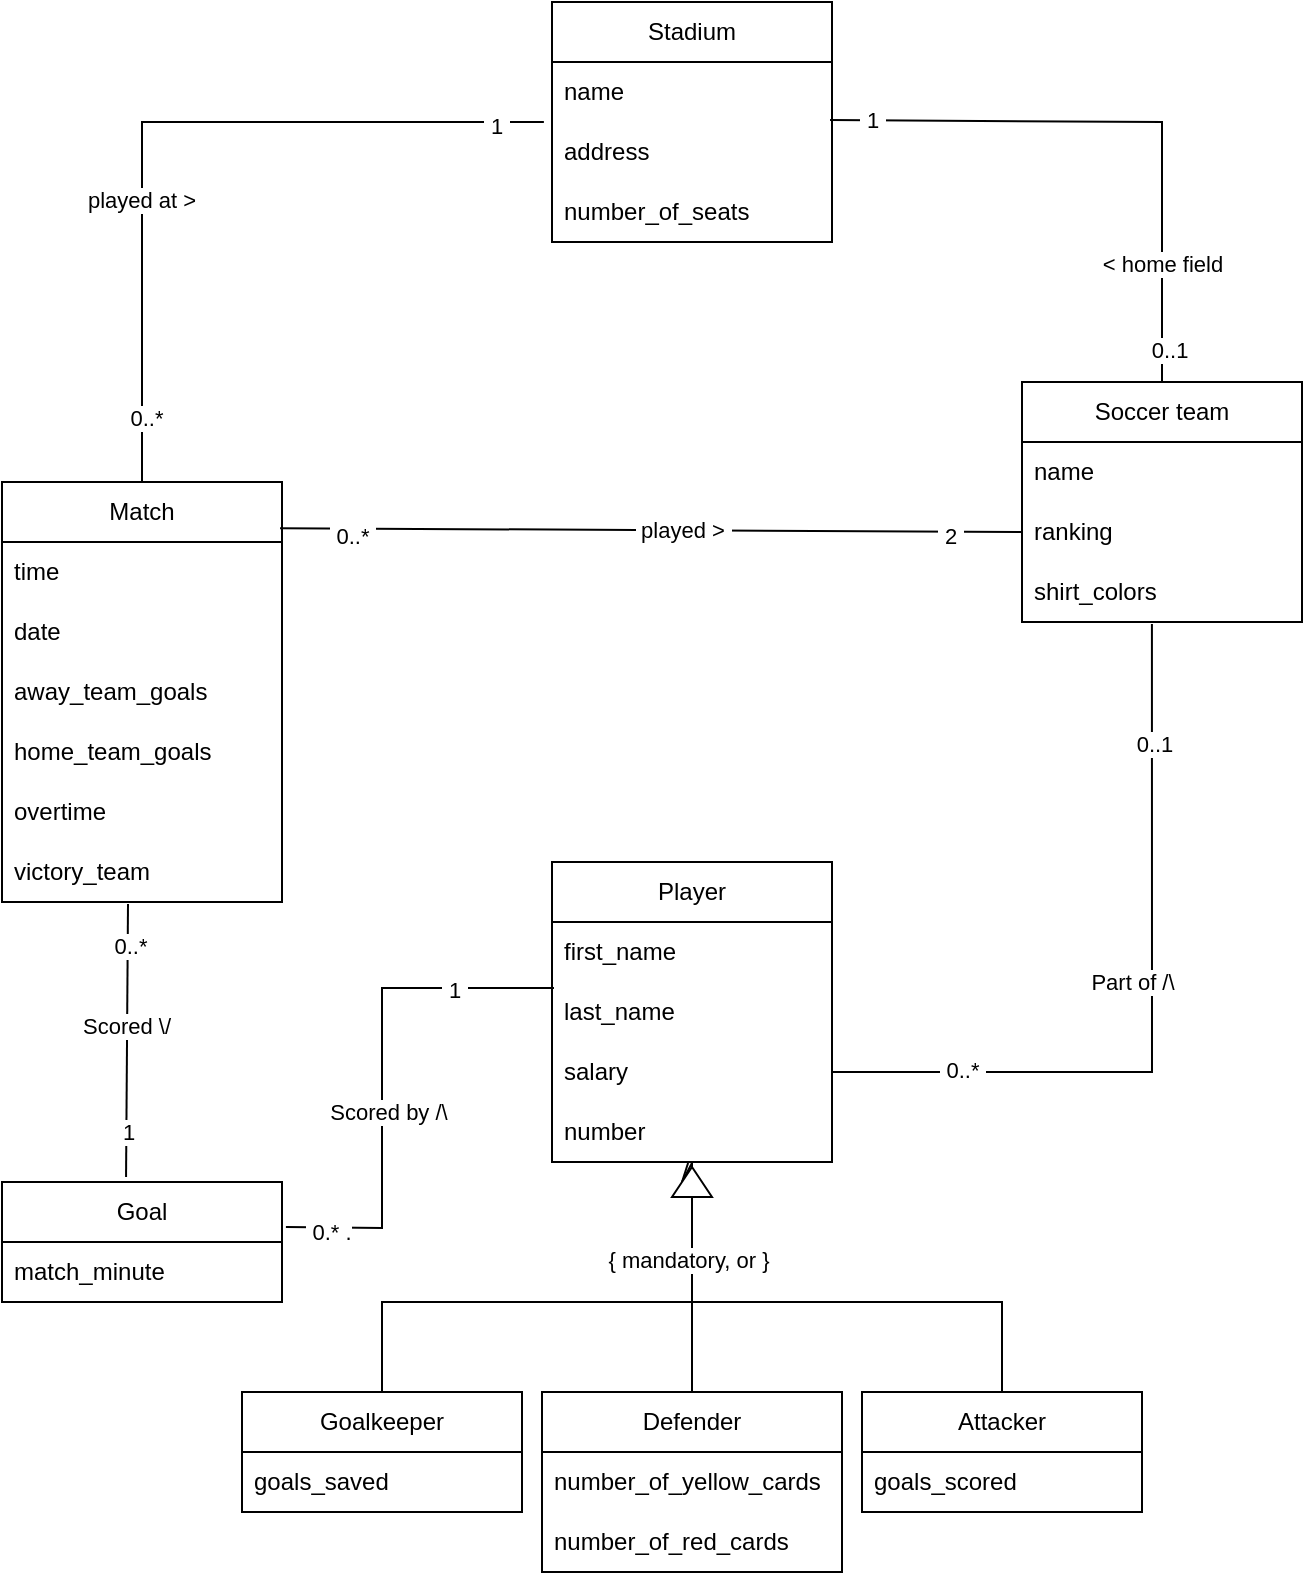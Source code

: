 <mxfile version="21.1.1" type="device" pages="3">
  <diagram name="1 A" id="iebfLvTmzJ_eMgwucyxp">
    <mxGraphModel dx="1194" dy="765" grid="1" gridSize="10" guides="1" tooltips="1" connect="1" arrows="1" fold="1" page="1" pageScale="1" pageWidth="850" pageHeight="1100" math="0" shadow="0">
      <root>
        <mxCell id="0" />
        <mxCell id="1" parent="0" />
        <mxCell id="Vz33Tw_KvNP6a9iM1Kcq-1" value="Soccer team" style="swimlane;fontStyle=0;childLayout=stackLayout;horizontal=1;startSize=30;horizontalStack=0;resizeParent=1;resizeParentMax=0;resizeLast=0;collapsible=1;marginBottom=0;whiteSpace=wrap;html=1;" parent="1" vertex="1">
          <mxGeometry x="550" y="260" width="140" height="120" as="geometry" />
        </mxCell>
        <mxCell id="Vz33Tw_KvNP6a9iM1Kcq-2" value="name" style="text;strokeColor=none;fillColor=none;align=left;verticalAlign=middle;spacingLeft=4;spacingRight=4;overflow=hidden;points=[[0,0.5],[1,0.5]];portConstraint=eastwest;rotatable=0;whiteSpace=wrap;html=1;" parent="Vz33Tw_KvNP6a9iM1Kcq-1" vertex="1">
          <mxGeometry y="30" width="140" height="30" as="geometry" />
        </mxCell>
        <mxCell id="Vz33Tw_KvNP6a9iM1Kcq-3" value="ranking" style="text;strokeColor=none;fillColor=none;align=left;verticalAlign=middle;spacingLeft=4;spacingRight=4;overflow=hidden;points=[[0,0.5],[1,0.5]];portConstraint=eastwest;rotatable=0;whiteSpace=wrap;html=1;" parent="Vz33Tw_KvNP6a9iM1Kcq-1" vertex="1">
          <mxGeometry y="60" width="140" height="30" as="geometry" />
        </mxCell>
        <mxCell id="Vz33Tw_KvNP6a9iM1Kcq-4" value="shirt_colors" style="text;strokeColor=none;fillColor=none;align=left;verticalAlign=middle;spacingLeft=4;spacingRight=4;overflow=hidden;points=[[0,0.5],[1,0.5]];portConstraint=eastwest;rotatable=0;whiteSpace=wrap;html=1;" parent="Vz33Tw_KvNP6a9iM1Kcq-1" vertex="1">
          <mxGeometry y="90" width="140" height="30" as="geometry" />
        </mxCell>
        <mxCell id="Vz33Tw_KvNP6a9iM1Kcq-5" value="Player" style="swimlane;fontStyle=0;childLayout=stackLayout;horizontal=1;startSize=30;horizontalStack=0;resizeParent=1;resizeParentMax=0;resizeLast=0;collapsible=1;marginBottom=0;whiteSpace=wrap;html=1;" parent="1" vertex="1">
          <mxGeometry x="315" y="500" width="140" height="150" as="geometry" />
        </mxCell>
        <mxCell id="Vz33Tw_KvNP6a9iM1Kcq-6" value="first_name" style="text;strokeColor=none;fillColor=none;align=left;verticalAlign=middle;spacingLeft=4;spacingRight=4;overflow=hidden;points=[[0,0.5],[1,0.5]];portConstraint=eastwest;rotatable=0;whiteSpace=wrap;html=1;" parent="Vz33Tw_KvNP6a9iM1Kcq-5" vertex="1">
          <mxGeometry y="30" width="140" height="30" as="geometry" />
        </mxCell>
        <mxCell id="Vz33Tw_KvNP6a9iM1Kcq-7" value="last_name" style="text;strokeColor=none;fillColor=none;align=left;verticalAlign=middle;spacingLeft=4;spacingRight=4;overflow=hidden;points=[[0,0.5],[1,0.5]];portConstraint=eastwest;rotatable=0;whiteSpace=wrap;html=1;" parent="Vz33Tw_KvNP6a9iM1Kcq-5" vertex="1">
          <mxGeometry y="60" width="140" height="30" as="geometry" />
        </mxCell>
        <mxCell id="Vz33Tw_KvNP6a9iM1Kcq-8" value="salary" style="text;strokeColor=none;fillColor=none;align=left;verticalAlign=middle;spacingLeft=4;spacingRight=4;overflow=hidden;points=[[0,0.5],[1,0.5]];portConstraint=eastwest;rotatable=0;whiteSpace=wrap;html=1;" parent="Vz33Tw_KvNP6a9iM1Kcq-5" vertex="1">
          <mxGeometry y="90" width="140" height="30" as="geometry" />
        </mxCell>
        <mxCell id="Vz33Tw_KvNP6a9iM1Kcq-20" value="number&amp;nbsp;" style="text;strokeColor=none;fillColor=none;align=left;verticalAlign=middle;spacingLeft=4;spacingRight=4;overflow=hidden;points=[[0,0.5],[1,0.5]];portConstraint=eastwest;rotatable=0;whiteSpace=wrap;html=1;" parent="Vz33Tw_KvNP6a9iM1Kcq-5" vertex="1">
          <mxGeometry y="120" width="140" height="30" as="geometry" />
        </mxCell>
        <mxCell id="Vz33Tw_KvNP6a9iM1Kcq-9" value="Stadium" style="swimlane;fontStyle=0;childLayout=stackLayout;horizontal=1;startSize=30;horizontalStack=0;resizeParent=1;resizeParentMax=0;resizeLast=0;collapsible=1;marginBottom=0;whiteSpace=wrap;html=1;" parent="1" vertex="1">
          <mxGeometry x="315" y="70" width="140" height="120" as="geometry" />
        </mxCell>
        <mxCell id="Vz33Tw_KvNP6a9iM1Kcq-10" value="name&amp;nbsp;" style="text;strokeColor=none;fillColor=none;align=left;verticalAlign=middle;spacingLeft=4;spacingRight=4;overflow=hidden;points=[[0,0.5],[1,0.5]];portConstraint=eastwest;rotatable=0;whiteSpace=wrap;html=1;" parent="Vz33Tw_KvNP6a9iM1Kcq-9" vertex="1">
          <mxGeometry y="30" width="140" height="30" as="geometry" />
        </mxCell>
        <mxCell id="Vz33Tw_KvNP6a9iM1Kcq-11" value="address" style="text;strokeColor=none;fillColor=none;align=left;verticalAlign=middle;spacingLeft=4;spacingRight=4;overflow=hidden;points=[[0,0.5],[1,0.5]];portConstraint=eastwest;rotatable=0;whiteSpace=wrap;html=1;" parent="Vz33Tw_KvNP6a9iM1Kcq-9" vertex="1">
          <mxGeometry y="60" width="140" height="30" as="geometry" />
        </mxCell>
        <mxCell id="Vz33Tw_KvNP6a9iM1Kcq-12" value="number_of_seats&lt;br&gt;" style="text;strokeColor=none;fillColor=none;align=left;verticalAlign=middle;spacingLeft=4;spacingRight=4;overflow=hidden;points=[[0,0.5],[1,0.5]];portConstraint=eastwest;rotatable=0;whiteSpace=wrap;html=1;" parent="Vz33Tw_KvNP6a9iM1Kcq-9" vertex="1">
          <mxGeometry y="90" width="140" height="30" as="geometry" />
        </mxCell>
        <mxCell id="Vz33Tw_KvNP6a9iM1Kcq-13" value="Match" style="swimlane;fontStyle=0;childLayout=stackLayout;horizontal=1;startSize=30;horizontalStack=0;resizeParent=1;resizeParentMax=0;resizeLast=0;collapsible=1;marginBottom=0;whiteSpace=wrap;html=1;" parent="1" vertex="1">
          <mxGeometry x="40" y="310" width="140" height="210" as="geometry" />
        </mxCell>
        <mxCell id="Vz33Tw_KvNP6a9iM1Kcq-14" value="time" style="text;strokeColor=none;fillColor=none;align=left;verticalAlign=middle;spacingLeft=4;spacingRight=4;overflow=hidden;points=[[0,0.5],[1,0.5]];portConstraint=eastwest;rotatable=0;whiteSpace=wrap;html=1;" parent="Vz33Tw_KvNP6a9iM1Kcq-13" vertex="1">
          <mxGeometry y="30" width="140" height="30" as="geometry" />
        </mxCell>
        <mxCell id="Vz33Tw_KvNP6a9iM1Kcq-15" value="date" style="text;strokeColor=none;fillColor=none;align=left;verticalAlign=middle;spacingLeft=4;spacingRight=4;overflow=hidden;points=[[0,0.5],[1,0.5]];portConstraint=eastwest;rotatable=0;whiteSpace=wrap;html=1;" parent="Vz33Tw_KvNP6a9iM1Kcq-13" vertex="1">
          <mxGeometry y="60" width="140" height="30" as="geometry" />
        </mxCell>
        <mxCell id="Vz33Tw_KvNP6a9iM1Kcq-17" value="away_team_goals" style="text;strokeColor=none;fillColor=none;align=left;verticalAlign=middle;spacingLeft=4;spacingRight=4;overflow=hidden;points=[[0,0.5],[1,0.5]];portConstraint=eastwest;rotatable=0;whiteSpace=wrap;html=1;" parent="Vz33Tw_KvNP6a9iM1Kcq-13" vertex="1">
          <mxGeometry y="90" width="140" height="30" as="geometry" />
        </mxCell>
        <mxCell id="Vz33Tw_KvNP6a9iM1Kcq-16" value="home_team_goals" style="text;strokeColor=none;fillColor=none;align=left;verticalAlign=middle;spacingLeft=4;spacingRight=4;overflow=hidden;points=[[0,0.5],[1,0.5]];portConstraint=eastwest;rotatable=0;whiteSpace=wrap;html=1;" parent="Vz33Tw_KvNP6a9iM1Kcq-13" vertex="1">
          <mxGeometry y="120" width="140" height="30" as="geometry" />
        </mxCell>
        <mxCell id="Vz33Tw_KvNP6a9iM1Kcq-18" value="overtime" style="text;strokeColor=none;fillColor=none;align=left;verticalAlign=middle;spacingLeft=4;spacingRight=4;overflow=hidden;points=[[0,0.5],[1,0.5]];portConstraint=eastwest;rotatable=0;whiteSpace=wrap;html=1;" parent="Vz33Tw_KvNP6a9iM1Kcq-13" vertex="1">
          <mxGeometry y="150" width="140" height="30" as="geometry" />
        </mxCell>
        <mxCell id="Vz33Tw_KvNP6a9iM1Kcq-19" value="victory_team" style="text;strokeColor=none;fillColor=none;align=left;verticalAlign=middle;spacingLeft=4;spacingRight=4;overflow=hidden;points=[[0,0.5],[1,0.5]];portConstraint=eastwest;rotatable=0;whiteSpace=wrap;html=1;" parent="Vz33Tw_KvNP6a9iM1Kcq-13" vertex="1">
          <mxGeometry y="180" width="140" height="30" as="geometry" />
        </mxCell>
        <mxCell id="Vz33Tw_KvNP6a9iM1Kcq-21" value="Attacker" style="swimlane;fontStyle=0;childLayout=stackLayout;horizontal=1;startSize=30;horizontalStack=0;resizeParent=1;resizeParentMax=0;resizeLast=0;collapsible=1;marginBottom=0;whiteSpace=wrap;html=1;" parent="1" vertex="1">
          <mxGeometry x="470" y="765" width="140" height="60" as="geometry" />
        </mxCell>
        <mxCell id="Vz33Tw_KvNP6a9iM1Kcq-22" value="goals_scored" style="text;strokeColor=none;fillColor=none;align=left;verticalAlign=middle;spacingLeft=4;spacingRight=4;overflow=hidden;points=[[0,0.5],[1,0.5]];portConstraint=eastwest;rotatable=0;whiteSpace=wrap;html=1;" parent="Vz33Tw_KvNP6a9iM1Kcq-21" vertex="1">
          <mxGeometry y="30" width="140" height="30" as="geometry" />
        </mxCell>
        <mxCell id="Vz33Tw_KvNP6a9iM1Kcq-25" value="Defender" style="swimlane;fontStyle=0;childLayout=stackLayout;horizontal=1;startSize=30;horizontalStack=0;resizeParent=1;resizeParentMax=0;resizeLast=0;collapsible=1;marginBottom=0;whiteSpace=wrap;html=1;" parent="1" vertex="1">
          <mxGeometry x="310" y="765" width="150" height="90" as="geometry" />
        </mxCell>
        <mxCell id="Vz33Tw_KvNP6a9iM1Kcq-26" value="number_of_yellow_cards" style="text;strokeColor=none;fillColor=none;align=left;verticalAlign=middle;spacingLeft=4;spacingRight=4;overflow=hidden;points=[[0,0.5],[1,0.5]];portConstraint=eastwest;rotatable=0;whiteSpace=wrap;html=1;" parent="Vz33Tw_KvNP6a9iM1Kcq-25" vertex="1">
          <mxGeometry y="30" width="150" height="30" as="geometry" />
        </mxCell>
        <mxCell id="Vz33Tw_KvNP6a9iM1Kcq-29" value="number_of_red_cards" style="text;strokeColor=none;fillColor=none;align=left;verticalAlign=middle;spacingLeft=4;spacingRight=4;overflow=hidden;points=[[0,0.5],[1,0.5]];portConstraint=eastwest;rotatable=0;whiteSpace=wrap;html=1;" parent="Vz33Tw_KvNP6a9iM1Kcq-25" vertex="1">
          <mxGeometry y="60" width="150" height="30" as="geometry" />
        </mxCell>
        <mxCell id="Vz33Tw_KvNP6a9iM1Kcq-27" value="Goalkeeper" style="swimlane;fontStyle=0;childLayout=stackLayout;horizontal=1;startSize=30;horizontalStack=0;resizeParent=1;resizeParentMax=0;resizeLast=0;collapsible=1;marginBottom=0;whiteSpace=wrap;html=1;" parent="1" vertex="1">
          <mxGeometry x="160" y="765" width="140" height="60" as="geometry" />
        </mxCell>
        <mxCell id="Vz33Tw_KvNP6a9iM1Kcq-28" value="goals_saved" style="text;strokeColor=none;fillColor=none;align=left;verticalAlign=middle;spacingLeft=4;spacingRight=4;overflow=hidden;points=[[0,0.5],[1,0.5]];portConstraint=eastwest;rotatable=0;whiteSpace=wrap;html=1;" parent="Vz33Tw_KvNP6a9iM1Kcq-27" vertex="1">
          <mxGeometry y="30" width="140" height="30" as="geometry" />
        </mxCell>
        <mxCell id="Vz33Tw_KvNP6a9iM1Kcq-30" value="Goal" style="swimlane;fontStyle=0;childLayout=stackLayout;horizontal=1;startSize=30;horizontalStack=0;resizeParent=1;resizeParentMax=0;resizeLast=0;collapsible=1;marginBottom=0;whiteSpace=wrap;html=1;" parent="1" vertex="1">
          <mxGeometry x="40" y="660" width="140" height="60" as="geometry" />
        </mxCell>
        <mxCell id="Vz33Tw_KvNP6a9iM1Kcq-31" value="match_minute" style="text;strokeColor=none;fillColor=none;align=left;verticalAlign=middle;spacingLeft=4;spacingRight=4;overflow=hidden;points=[[0,0.5],[1,0.5]];portConstraint=eastwest;rotatable=0;whiteSpace=wrap;html=1;" parent="Vz33Tw_KvNP6a9iM1Kcq-30" vertex="1">
          <mxGeometry y="30" width="140" height="30" as="geometry" />
        </mxCell>
        <mxCell id="Vz33Tw_KvNP6a9iM1Kcq-45" value="" style="endArrow=none;html=1;rounded=0;entryX=0.5;entryY=0;entryDx=0;entryDy=0;exitX=0.993;exitY=-0.033;exitDx=0;exitDy=0;exitPerimeter=0;" parent="1" source="Vz33Tw_KvNP6a9iM1Kcq-11" target="Vz33Tw_KvNP6a9iM1Kcq-1" edge="1">
          <mxGeometry width="50" height="50" relative="1" as="geometry">
            <mxPoint x="370" y="450" as="sourcePoint" />
            <mxPoint x="420" y="400" as="targetPoint" />
            <Array as="points">
              <mxPoint x="620" y="130" />
            </Array>
          </mxGeometry>
        </mxCell>
        <mxCell id="Vz33Tw_KvNP6a9iM1Kcq-46" value="&amp;nbsp;0..1" style="edgeLabel;html=1;align=center;verticalAlign=middle;resizable=0;points=[];" parent="Vz33Tw_KvNP6a9iM1Kcq-45" vertex="1" connectable="0">
          <mxGeometry x="0.891" y="2" relative="1" as="geometry">
            <mxPoint as="offset" />
          </mxGeometry>
        </mxCell>
        <mxCell id="Vz33Tw_KvNP6a9iM1Kcq-47" value="&amp;nbsp;1&amp;nbsp;" style="edgeLabel;html=1;align=center;verticalAlign=middle;resizable=0;points=[];" parent="Vz33Tw_KvNP6a9iM1Kcq-45" vertex="1" connectable="0">
          <mxGeometry x="-0.86" relative="1" as="geometry">
            <mxPoint as="offset" />
          </mxGeometry>
        </mxCell>
        <mxCell id="Vz33Tw_KvNP6a9iM1Kcq-52" value="&amp;nbsp;&amp;lt; home field&amp;nbsp;" style="edgeLabel;html=1;align=center;verticalAlign=middle;resizable=0;points=[];" parent="Vz33Tw_KvNP6a9iM1Kcq-45" vertex="1" connectable="0">
          <mxGeometry x="-0.451" y="1" relative="1" as="geometry">
            <mxPoint x="85" y="72" as="offset" />
          </mxGeometry>
        </mxCell>
        <mxCell id="Vz33Tw_KvNP6a9iM1Kcq-48" value="" style="endArrow=none;html=1;rounded=0;exitX=0.993;exitY=0.11;exitDx=0;exitDy=0;exitPerimeter=0;entryX=0;entryY=0.5;entryDx=0;entryDy=0;" parent="1" source="Vz33Tw_KvNP6a9iM1Kcq-13" target="Vz33Tw_KvNP6a9iM1Kcq-3" edge="1">
          <mxGeometry width="50" height="50" relative="1" as="geometry">
            <mxPoint x="370" y="380" as="sourcePoint" />
            <mxPoint x="420" y="330" as="targetPoint" />
          </mxGeometry>
        </mxCell>
        <mxCell id="Vz33Tw_KvNP6a9iM1Kcq-49" value="&amp;nbsp;0..*&amp;nbsp;" style="edgeLabel;html=1;align=center;verticalAlign=middle;resizable=0;points=[];" parent="Vz33Tw_KvNP6a9iM1Kcq-48" vertex="1" connectable="0">
          <mxGeometry x="-0.806" y="-3" relative="1" as="geometry">
            <mxPoint as="offset" />
          </mxGeometry>
        </mxCell>
        <mxCell id="Vz33Tw_KvNP6a9iM1Kcq-50" value="&amp;nbsp;2&amp;nbsp;" style="edgeLabel;html=1;align=center;verticalAlign=middle;resizable=0;points=[];" parent="Vz33Tw_KvNP6a9iM1Kcq-48" vertex="1" connectable="0">
          <mxGeometry x="0.806" y="-2" relative="1" as="geometry">
            <mxPoint as="offset" />
          </mxGeometry>
        </mxCell>
        <mxCell id="Vz33Tw_KvNP6a9iM1Kcq-51" value="&amp;nbsp;played &amp;gt;&amp;nbsp;" style="edgeLabel;html=1;align=center;verticalAlign=middle;resizable=0;points=[];" parent="Vz33Tw_KvNP6a9iM1Kcq-48" vertex="1" connectable="0">
          <mxGeometry x="0.084" relative="1" as="geometry">
            <mxPoint as="offset" />
          </mxGeometry>
        </mxCell>
        <mxCell id="Vz33Tw_KvNP6a9iM1Kcq-53" value="" style="endArrow=none;html=1;rounded=0;entryX=0.464;entryY=1.033;entryDx=0;entryDy=0;entryPerimeter=0;exitX=1;exitY=0.5;exitDx=0;exitDy=0;movable=1;resizable=1;rotatable=1;deletable=1;editable=1;locked=0;connectable=1;edgeStyle=orthogonalEdgeStyle;" parent="1" source="Vz33Tw_KvNP6a9iM1Kcq-8" target="Vz33Tw_KvNP6a9iM1Kcq-4" edge="1">
          <mxGeometry width="50" height="50" relative="1" as="geometry">
            <mxPoint x="370" y="430" as="sourcePoint" />
            <mxPoint x="420" y="380" as="targetPoint" />
          </mxGeometry>
        </mxCell>
        <mxCell id="Vz33Tw_KvNP6a9iM1Kcq-54" value="&amp;nbsp;0..*&amp;nbsp;" style="edgeLabel;html=1;align=center;verticalAlign=middle;resizable=0;points=[];" parent="Vz33Tw_KvNP6a9iM1Kcq-53" vertex="1" connectable="0">
          <mxGeometry x="-0.794" y="1" relative="1" as="geometry">
            <mxPoint x="25" as="offset" />
          </mxGeometry>
        </mxCell>
        <mxCell id="Vz33Tw_KvNP6a9iM1Kcq-67" value="Part of /\" style="edgeLabel;html=1;align=center;verticalAlign=middle;resizable=0;points=[];" parent="Vz33Tw_KvNP6a9iM1Kcq-53" vertex="1" connectable="0">
          <mxGeometry x="-0.087" y="-2" relative="1" as="geometry">
            <mxPoint x="-12" y="-30" as="offset" />
          </mxGeometry>
        </mxCell>
        <mxCell id="Vz33Tw_KvNP6a9iM1Kcq-68" value="0..1" style="edgeLabel;html=1;align=center;verticalAlign=middle;resizable=0;points=[];" parent="Vz33Tw_KvNP6a9iM1Kcq-53" vertex="1" connectable="0">
          <mxGeometry x="0.868" y="-1" relative="1" as="geometry">
            <mxPoint y="34" as="offset" />
          </mxGeometry>
        </mxCell>
        <mxCell id="Vz33Tw_KvNP6a9iM1Kcq-55" value="" style="endArrow=none;html=1;rounded=0;exitX=0.5;exitY=0;exitDx=0;exitDy=0;entryX=-0.029;entryY=0;entryDx=0;entryDy=0;entryPerimeter=0;" parent="1" source="Vz33Tw_KvNP6a9iM1Kcq-13" target="Vz33Tw_KvNP6a9iM1Kcq-11" edge="1">
          <mxGeometry width="50" height="50" relative="1" as="geometry">
            <mxPoint x="370" y="340" as="sourcePoint" />
            <mxPoint x="420" y="290" as="targetPoint" />
            <Array as="points">
              <mxPoint x="110" y="240" />
              <mxPoint x="110" y="130" />
            </Array>
          </mxGeometry>
        </mxCell>
        <mxCell id="Vz33Tw_KvNP6a9iM1Kcq-56" value="&amp;nbsp;1&amp;nbsp;" style="edgeLabel;html=1;align=center;verticalAlign=middle;resizable=0;points=[];" parent="Vz33Tw_KvNP6a9iM1Kcq-55" vertex="1" connectable="0">
          <mxGeometry x="0.872" y="-2" relative="1" as="geometry">
            <mxPoint as="offset" />
          </mxGeometry>
        </mxCell>
        <mxCell id="Vz33Tw_KvNP6a9iM1Kcq-57" value="&amp;nbsp;played at &amp;gt;" style="edgeLabel;html=1;align=center;verticalAlign=middle;resizable=0;points=[];" parent="Vz33Tw_KvNP6a9iM1Kcq-55" vertex="1" connectable="0">
          <mxGeometry x="-0.091" y="2" relative="1" as="geometry">
            <mxPoint y="32" as="offset" />
          </mxGeometry>
        </mxCell>
        <mxCell id="Vz33Tw_KvNP6a9iM1Kcq-58" value="&amp;nbsp;0..*&amp;nbsp;" style="edgeLabel;html=1;align=center;verticalAlign=middle;resizable=0;points=[];" parent="Vz33Tw_KvNP6a9iM1Kcq-55" vertex="1" connectable="0">
          <mxGeometry x="-0.832" y="-2" relative="1" as="geometry">
            <mxPoint as="offset" />
          </mxGeometry>
        </mxCell>
        <mxCell id="Vz33Tw_KvNP6a9iM1Kcq-60" value="" style="endArrow=none;html=1;rounded=0;exitX=0.45;exitY=1.033;exitDx=0;exitDy=0;exitPerimeter=0;entryX=0.443;entryY=-0.042;entryDx=0;entryDy=0;entryPerimeter=0;" parent="1" source="Vz33Tw_KvNP6a9iM1Kcq-19" target="Vz33Tw_KvNP6a9iM1Kcq-30" edge="1">
          <mxGeometry width="50" height="50" relative="1" as="geometry">
            <mxPoint x="500" y="630" as="sourcePoint" />
            <mxPoint x="110" y="650" as="targetPoint" />
          </mxGeometry>
        </mxCell>
        <mxCell id="Vz33Tw_KvNP6a9iM1Kcq-61" value="1" style="edgeLabel;html=1;align=center;verticalAlign=middle;resizable=0;points=[];" parent="Vz33Tw_KvNP6a9iM1Kcq-60" vertex="1" connectable="0">
          <mxGeometry x="0.67" y="1" relative="1" as="geometry">
            <mxPoint as="offset" />
          </mxGeometry>
        </mxCell>
        <mxCell id="Vz33Tw_KvNP6a9iM1Kcq-62" value="&amp;nbsp;0..*&amp;nbsp;" style="edgeLabel;html=1;align=center;verticalAlign=middle;resizable=0;points=[];" parent="Vz33Tw_KvNP6a9iM1Kcq-60" vertex="1" connectable="0">
          <mxGeometry x="-0.697" y="1" relative="1" as="geometry">
            <mxPoint as="offset" />
          </mxGeometry>
        </mxCell>
        <mxCell id="Vz33Tw_KvNP6a9iM1Kcq-63" value="Scored \/" style="edgeLabel;html=1;align=center;verticalAlign=middle;resizable=0;points=[];" parent="Vz33Tw_KvNP6a9iM1Kcq-60" vertex="1" connectable="0">
          <mxGeometry x="-0.113" y="-1" relative="1" as="geometry">
            <mxPoint as="offset" />
          </mxGeometry>
        </mxCell>
        <mxCell id="Vz33Tw_KvNP6a9iM1Kcq-64" value="" style="endArrow=none;html=1;rounded=0;entryX=0.007;entryY=0.1;entryDx=0;entryDy=0;entryPerimeter=0;exitX=1.014;exitY=0.375;exitDx=0;exitDy=0;exitPerimeter=0;" parent="1" source="Vz33Tw_KvNP6a9iM1Kcq-30" target="Vz33Tw_KvNP6a9iM1Kcq-7" edge="1">
          <mxGeometry width="50" height="50" relative="1" as="geometry">
            <mxPoint x="500" y="630" as="sourcePoint" />
            <mxPoint x="550" y="580" as="targetPoint" />
            <Array as="points">
              <mxPoint x="230" y="683" />
              <mxPoint x="230" y="563" />
            </Array>
          </mxGeometry>
        </mxCell>
        <mxCell id="Vz33Tw_KvNP6a9iM1Kcq-65" value="&amp;nbsp;1&amp;nbsp;" style="edgeLabel;html=1;align=center;verticalAlign=middle;resizable=0;points=[];" parent="Vz33Tw_KvNP6a9iM1Kcq-64" vertex="1" connectable="0">
          <mxGeometry x="0.605" y="-1" relative="1" as="geometry">
            <mxPoint as="offset" />
          </mxGeometry>
        </mxCell>
        <mxCell id="Vz33Tw_KvNP6a9iM1Kcq-66" value="&amp;nbsp;0.* ." style="edgeLabel;html=1;align=center;verticalAlign=middle;resizable=0;points=[];" parent="Vz33Tw_KvNP6a9iM1Kcq-64" vertex="1" connectable="0">
          <mxGeometry x="-0.838" y="-2" relative="1" as="geometry">
            <mxPoint as="offset" />
          </mxGeometry>
        </mxCell>
        <mxCell id="Vz33Tw_KvNP6a9iM1Kcq-69" value="Scored by /\" style="edgeLabel;html=1;align=center;verticalAlign=middle;resizable=0;points=[];" parent="Vz33Tw_KvNP6a9iM1Kcq-64" vertex="1" connectable="0">
          <mxGeometry x="-0.167" y="-3" relative="1" as="geometry">
            <mxPoint as="offset" />
          </mxGeometry>
        </mxCell>
        <mxCell id="5y0eSaPT_GlU7xY_m10E-2" value="" style="endArrow=none;html=1;rounded=0;exitX=0.5;exitY=0;exitDx=0;exitDy=0;entryX=0.5;entryY=1.033;entryDx=0;entryDy=0;entryPerimeter=0;" edge="1" parent="1" source="Vz33Tw_KvNP6a9iM1Kcq-27" target="Vz33Tw_KvNP6a9iM1Kcq-20">
          <mxGeometry width="50" height="50" relative="1" as="geometry">
            <mxPoint x="400" y="650" as="sourcePoint" />
            <mxPoint x="450" y="600" as="targetPoint" />
            <Array as="points">
              <mxPoint x="230" y="720" />
              <mxPoint x="385" y="720" />
            </Array>
          </mxGeometry>
        </mxCell>
        <mxCell id="5y0eSaPT_GlU7xY_m10E-3" value="" style="endArrow=none;html=1;rounded=0;exitX=0.5;exitY=0;exitDx=0;exitDy=0;entryX=0.5;entryY=1.017;entryDx=0;entryDy=0;entryPerimeter=0;" edge="1" parent="1" source="5y0eSaPT_GlU7xY_m10E-5" target="Vz33Tw_KvNP6a9iM1Kcq-20">
          <mxGeometry width="50" height="50" relative="1" as="geometry">
            <mxPoint x="400" y="750" as="sourcePoint" />
            <mxPoint x="450" y="700" as="targetPoint" />
          </mxGeometry>
        </mxCell>
        <mxCell id="5y0eSaPT_GlU7xY_m10E-4" value="" style="endArrow=none;html=1;rounded=0;exitX=0.5;exitY=0;exitDx=0;exitDy=0;entryX=0.5;entryY=0.983;entryDx=0;entryDy=0;entryPerimeter=0;" edge="1" parent="1" source="Vz33Tw_KvNP6a9iM1Kcq-21" target="Vz33Tw_KvNP6a9iM1Kcq-20">
          <mxGeometry width="50" height="50" relative="1" as="geometry">
            <mxPoint x="400" y="750" as="sourcePoint" />
            <mxPoint x="450" y="700" as="targetPoint" />
            <Array as="points">
              <mxPoint x="540" y="720" />
              <mxPoint x="385" y="720" />
            </Array>
          </mxGeometry>
        </mxCell>
        <mxCell id="5y0eSaPT_GlU7xY_m10E-9" value="" style="endArrow=none;html=1;rounded=0;exitX=0.5;exitY=0;exitDx=0;exitDy=0;entryX=0.486;entryY=1.017;entryDx=0;entryDy=0;entryPerimeter=0;" edge="1" parent="1" source="5y0eSaPT_GlU7xY_m10E-5" target="Vz33Tw_KvNP6a9iM1Kcq-20">
          <mxGeometry width="50" height="50" relative="1" as="geometry">
            <mxPoint x="385" y="765" as="sourcePoint" />
            <mxPoint x="385" y="651" as="targetPoint" />
            <Array as="points" />
          </mxGeometry>
        </mxCell>
        <mxCell id="5y0eSaPT_GlU7xY_m10E-10" value="" style="endArrow=none;html=1;rounded=0;exitX=0.5;exitY=0;exitDx=0;exitDy=0;entryX=1;entryY=0.5;entryDx=0;entryDy=0;" edge="1" parent="1" source="Vz33Tw_KvNP6a9iM1Kcq-25" target="5y0eSaPT_GlU7xY_m10E-5">
          <mxGeometry width="50" height="50" relative="1" as="geometry">
            <mxPoint x="385" y="765" as="sourcePoint" />
            <mxPoint x="383" y="651" as="targetPoint" />
            <Array as="points" />
          </mxGeometry>
        </mxCell>
        <mxCell id="CYkjiX-pCWfUANB6PtPS-1" value="{ mandatory, or }" style="edgeLabel;html=1;align=center;verticalAlign=middle;resizable=0;points=[];" vertex="1" connectable="0" parent="5y0eSaPT_GlU7xY_m10E-10">
          <mxGeometry x="0.173" y="2" relative="1" as="geometry">
            <mxPoint as="offset" />
          </mxGeometry>
        </mxCell>
        <mxCell id="5y0eSaPT_GlU7xY_m10E-5" value="" style="triangle;whiteSpace=wrap;html=1;rotation=-90;" vertex="1" parent="1">
          <mxGeometry x="377.5" y="650" width="15" height="20" as="geometry" />
        </mxCell>
      </root>
    </mxGraphModel>
  </diagram>
  <diagram id="dYaD_Oz5-SYbtlnG0dFd" name="1 B">
    <mxGraphModel dx="1194" dy="1865" grid="1" gridSize="10" guides="1" tooltips="1" connect="1" arrows="1" fold="1" page="1" pageScale="1" pageWidth="850" pageHeight="1100" math="0" shadow="0">
      <root>
        <mxCell id="0" />
        <mxCell id="1" parent="0" />
        <mxCell id="9nc55Y_19FKcvpq0211f-49" value="&lt;h1&gt;&lt;p style=&quot;margin: 0px; font-variant-numeric: normal; font-variant-east-asian: normal; font-variant-alternates: normal; font-kerning: auto; font-optical-sizing: auto; font-feature-settings: normal; font-variation-settings: normal; font-weight: 400; font-stretch: normal; font-size: 12px; line-height: normal;&quot; class=&quot;p1&quot;&gt;FOOTBALL&lt;/p&gt;&lt;p style=&quot;margin: 0px; font-variant-numeric: normal; font-variant-east-asian: normal; font-variant-alternates: normal; font-kerning: auto; font-optical-sizing: auto; font-feature-settings: normal; font-variation-settings: normal; font-weight: 400; font-stretch: normal; font-size: 12px; line-height: normal; min-height: 14px;&quot; class=&quot;p2&quot;&gt;&lt;br&gt;&lt;/p&gt;&lt;p style=&quot;margin: 0px; font-variant-numeric: normal; font-variant-east-asian: normal; font-variant-alternates: normal; font-kerning: auto; font-optical-sizing: auto; font-feature-settings: normal; font-variation-settings: normal; font-weight: 400; font-stretch: normal; font-size: 12px; line-height: normal;&quot; class=&quot;p1&quot;&gt;Stadium (name, address, number_of_seats)&lt;/p&gt;&lt;p style=&quot;margin: 0px; font-variant-numeric: normal; font-variant-east-asian: normal; font-variant-alternates: normal; font-kerning: auto; font-optical-sizing: auto; font-feature-settings: normal; font-variation-settings: normal; font-weight: 400; font-stretch: normal; font-size: 12px; line-height: normal;&quot; class=&quot;p1&quot;&gt;PK: name&lt;/p&gt;&lt;p style=&quot;margin: 0px; font-variant-numeric: normal; font-variant-east-asian: normal; font-variant-alternates: normal; font-kerning: auto; font-optical-sizing: auto; font-feature-settings: normal; font-variation-settings: normal; font-weight: 400; font-stretch: normal; font-size: 12px; line-height: normal;&quot; class=&quot;p1&quot;&gt;FK: address&lt;/p&gt;&lt;p style=&quot;margin: 0px; font-variant-numeric: normal; font-variant-east-asian: normal; font-variant-alternates: normal; font-kerning: auto; font-optical-sizing: auto; font-feature-settings: normal; font-variation-settings: normal; font-weight: 400; font-stretch: normal; font-size: 12px; line-height: normal; min-height: 14px;&quot; class=&quot;p2&quot;&gt;&lt;br&gt;&lt;/p&gt;&lt;p style=&quot;margin: 0px; font-variant-numeric: normal; font-variant-east-asian: normal; font-variant-alternates: normal; font-kerning: auto; font-optical-sizing: auto; font-feature-settings: normal; font-variation-settings: normal; font-weight: 400; font-stretch: normal; font-size: 12px; line-height: normal;&quot; class=&quot;p1&quot;&gt;Match (home_team, away_team, time ,date, away_goals_team, home_team_goals, overtime, victory_team, stadium_name)&lt;/p&gt;&lt;p style=&quot;margin: 0px; font-variant-numeric: normal; font-variant-east-asian: normal; font-variant-alternates: normal; font-kerning: auto; font-optical-sizing: auto; font-feature-settings: normal; font-variation-settings: normal; font-weight: 400; font-stretch: normal; font-size: 12px; line-height: normal;&quot; class=&quot;p1&quot;&gt;PK: date,&amp;nbsp;&lt;/p&gt;&lt;p style=&quot;margin: 0px; font-variant-numeric: normal; font-variant-east-asian: normal; font-variant-alternates: normal; font-kerning: auto; font-optical-sizing: auto; font-feature-settings: normal; font-variation-settings: normal; font-weight: 400; font-stretch: normal; font-size: 12px; line-height: normal;&quot; class=&quot;p1&quot;&gt;FK: stadium_name ref stadium(name)&lt;/p&gt;&lt;p style=&quot;margin: 0px; font-variant-numeric: normal; font-variant-east-asian: normal; font-variant-alternates: normal; font-kerning: auto; font-optical-sizing: auto; font-feature-settings: normal; font-variation-settings: normal; font-weight: 400; font-stretch: normal; font-size: 12px; line-height: normal;&quot; class=&quot;p1&quot;&gt;FK: home_team ref Soccer team(name)&lt;/p&gt;&lt;p style=&quot;margin: 0px; font-variant-numeric: normal; font-variant-east-asian: normal; font-variant-alternates: normal; font-kerning: auto; font-optical-sizing: auto; font-feature-settings: normal; font-variation-settings: normal; font-weight: 400; font-stretch: normal; font-size: 12px; line-height: normal;&quot; class=&quot;p1&quot;&gt;FK: away_team ref Soccer team(name)&lt;/p&gt;&lt;p style=&quot;margin: 0px; font-variant-numeric: normal; font-variant-east-asian: normal; font-variant-alternates: normal; font-kerning: auto; font-optical-sizing: auto; font-feature-settings: normal; font-variation-settings: normal; font-weight: 400; font-stretch: normal; font-size: 12px; line-height: normal;&quot; class=&quot;p1&quot;&gt;FK: victory_team ref Soccer team(name)&lt;/p&gt;&lt;p style=&quot;margin: 0px; font-variant-numeric: normal; font-variant-east-asian: normal; font-variant-alternates: normal; font-kerning: auto; font-optical-sizing: auto; font-feature-settings: normal; font-variation-settings: normal; font-weight: 400; font-stretch: normal; font-size: 12px; line-height: normal; min-height: 14px;&quot; class=&quot;p2&quot;&gt;&lt;br&gt;&lt;/p&gt;&lt;p style=&quot;margin: 0px; font-variant-numeric: normal; font-variant-east-asian: normal; font-variant-alternates: normal; font-kerning: auto; font-optical-sizing: auto; font-feature-settings: normal; font-variation-settings: normal; font-weight: 400; font-stretch: normal; font-size: 12px; line-height: normal;&quot; class=&quot;p1&quot;&gt;Goals_scored (goal_id, time, team)&lt;/p&gt;&lt;p style=&quot;margin: 0px; font-variant-numeric: normal; font-variant-east-asian: normal; font-variant-alternates: normal; font-kerning: auto; font-optical-sizing: auto; font-feature-settings: normal; font-variation-settings: normal; font-weight: 400; font-stretch: normal; font-size: 12px; line-height: normal;&quot; class=&quot;p1&quot;&gt;PK: goal_id&lt;/p&gt;&lt;p style=&quot;margin: 0px; font-variant-numeric: normal; font-variant-east-asian: normal; font-variant-alternates: normal; font-kerning: auto; font-optical-sizing: auto; font-feature-settings: normal; font-variation-settings: normal; font-weight: 400; font-stretch: normal; font-size: 12px; line-height: normal;&quot; class=&quot;p1&quot;&gt;FK: team ref Soccer team(name)&lt;/p&gt;&lt;p style=&quot;margin: 0px; font-variant-numeric: normal; font-variant-east-asian: normal; font-variant-alternates: normal; font-kerning: auto; font-optical-sizing: auto; font-feature-settings: normal; font-variation-settings: normal; font-weight: 400; font-stretch: normal; font-size: 12px; line-height: normal; min-height: 14px;&quot; class=&quot;p2&quot;&gt;&lt;br&gt;&lt;/p&gt;&lt;p style=&quot;margin: 0px; font-variant-numeric: normal; font-variant-east-asian: normal; font-variant-alternates: normal; font-kerning: auto; font-optical-sizing: auto; font-feature-settings: normal; font-variation-settings: normal; font-weight: 400; font-stretch: normal; font-size: 12px; line-height: normal;&quot; class=&quot;p1&quot;&gt;Soccer Team (name, ranking, stadium_address)&lt;/p&gt;&lt;p style=&quot;margin: 0px; font-variant-numeric: normal; font-variant-east-asian: normal; font-variant-alternates: normal; font-kerning: auto; font-optical-sizing: auto; font-feature-settings: normal; font-variation-settings: normal; font-weight: 400; font-stretch: normal; font-size: 12px; line-height: normal;&quot; class=&quot;p1&quot;&gt;PK: name&lt;/p&gt;&lt;p style=&quot;margin: 0px; font-variant-numeric: normal; font-variant-east-asian: normal; font-variant-alternates: normal; font-kerning: auto; font-optical-sizing: auto; font-feature-settings: normal; font-variation-settings: normal; font-weight: 400; font-stretch: normal; font-size: 12px; line-height: normal;&quot; class=&quot;p1&quot;&gt;FK: stadium_name ref stadium(name)&lt;/p&gt;&lt;p style=&quot;margin: 0px; font-variant-numeric: normal; font-variant-east-asian: normal; font-variant-alternates: normal; font-kerning: auto; font-optical-sizing: auto; font-feature-settings: normal; font-variation-settings: normal; font-weight: 400; font-stretch: normal; font-size: 12px; line-height: normal; min-height: 14px;&quot; class=&quot;p2&quot;&gt;&lt;br&gt;&lt;/p&gt;&lt;p style=&quot;margin: 0px; font-variant-numeric: normal; font-variant-east-asian: normal; font-variant-alternates: normal; font-kerning: auto; font-optical-sizing: auto; font-feature-settings: normal; font-variation-settings: normal; font-weight: 400; font-stretch: normal; font-size: 12px; line-height: normal;&quot; class=&quot;p1&quot;&gt;Player (first_name, last_name, id, salary, number, team)&lt;/p&gt;&lt;p style=&quot;margin: 0px; font-variant-numeric: normal; font-variant-east-asian: normal; font-variant-alternates: normal; font-kerning: auto; font-optical-sizing: auto; font-feature-settings: normal; font-variation-settings: normal; font-weight: 400; font-stretch: normal; font-size: 12px; line-height: normal;&quot; class=&quot;p1&quot;&gt;PK: id&lt;/p&gt;&lt;p style=&quot;margin: 0px; font-variant-numeric: normal; font-variant-east-asian: normal; font-variant-alternates: normal; font-kerning: auto; font-optical-sizing: auto; font-feature-settings: normal; font-variation-settings: normal; font-weight: 400; font-stretch: normal; font-size: 12px; line-height: normal;&quot; class=&quot;p1&quot;&gt;PPK: first_name, last_name&lt;span class=&quot;Apple-converted-space&quot;&gt;&amp;nbsp;&lt;/span&gt;&lt;/p&gt;&lt;p style=&quot;margin: 0px; font-variant-numeric: normal; font-variant-east-asian: normal; font-variant-alternates: normal; font-kerning: auto; font-optical-sizing: auto; font-feature-settings: normal; font-variation-settings: normal; font-weight: 400; font-stretch: normal; font-size: 12px; line-height: normal;&quot; class=&quot;p1&quot;&gt;FK: team ref Soccer team(name)&lt;/p&gt;&lt;p style=&quot;margin: 0px; font-variant-numeric: normal; font-variant-east-asian: normal; font-variant-alternates: normal; font-kerning: auto; font-optical-sizing: auto; font-feature-settings: normal; font-variation-settings: normal; font-weight: 400; font-stretch: normal; font-size: 12px; line-height: normal; min-height: 14px;&quot; class=&quot;p2&quot;&gt;&lt;br&gt;&lt;/p&gt;&lt;p style=&quot;margin: 0px; font-variant-numeric: normal; font-variant-east-asian: normal; font-variant-alternates: normal; font-kerning: auto; font-optical-sizing: auto; font-feature-settings: normal; font-variation-settings: normal; font-weight: 400; font-stretch: normal; font-size: 12px; line-height: normal;&quot; class=&quot;p1&quot;&gt;Goal_keeper(id, saved_goals)&lt;/p&gt;&lt;p style=&quot;margin: 0px; font-variant-numeric: normal; font-variant-east-asian: normal; font-variant-alternates: normal; font-kerning: auto; font-optical-sizing: auto; font-feature-settings: normal; font-variation-settings: normal; font-weight: 400; font-stretch: normal; font-size: 12px; line-height: normal;&quot; class=&quot;p1&quot;&gt;PK: id&lt;/p&gt;&lt;p style=&quot;margin: 0px; font-variant-numeric: normal; font-variant-east-asian: normal; font-variant-alternates: normal; font-kerning: auto; font-optical-sizing: auto; font-feature-settings: normal; font-variation-settings: normal; font-weight: 400; font-stretch: normal; font-size: 12px; line-height: normal;&quot; class=&quot;p1&quot;&gt;FK: id ref Player(id)&lt;/p&gt;&lt;p style=&quot;margin: 0px; font-variant-numeric: normal; font-variant-east-asian: normal; font-variant-alternates: normal; font-kerning: auto; font-optical-sizing: auto; font-feature-settings: normal; font-variation-settings: normal; font-weight: 400; font-stretch: normal; font-size: 12px; line-height: normal; min-height: 14px;&quot; class=&quot;p2&quot;&gt;&lt;br&gt;&lt;/p&gt;&lt;p style=&quot;margin: 0px; font-variant-numeric: normal; font-variant-east-asian: normal; font-variant-alternates: normal; font-kerning: auto; font-optical-sizing: auto; font-feature-settings: normal; font-variation-settings: normal; font-weight: 400; font-stretch: normal; font-size: 12px; line-height: normal;&quot; class=&quot;p1&quot;&gt;Defender(id, number_of_yellow_card, number_of_red_cards)&lt;/p&gt;&lt;p style=&quot;margin: 0px; font-variant-numeric: normal; font-variant-east-asian: normal; font-variant-alternates: normal; font-kerning: auto; font-optical-sizing: auto; font-feature-settings: normal; font-variation-settings: normal; font-weight: 400; font-stretch: normal; font-size: 12px; line-height: normal;&quot; class=&quot;p1&quot;&gt;PK: id&lt;/p&gt;&lt;p style=&quot;margin: 0px; font-variant-numeric: normal; font-variant-east-asian: normal; font-variant-alternates: normal; font-kerning: auto; font-optical-sizing: auto; font-feature-settings: normal; font-variation-settings: normal; font-weight: 400; font-stretch: normal; font-size: 12px; line-height: normal;&quot; class=&quot;p1&quot;&gt;FK: id ref Player(id)&lt;/p&gt;&lt;p style=&quot;margin: 0px; font-variant-numeric: normal; font-variant-east-asian: normal; font-variant-alternates: normal; font-kerning: auto; font-optical-sizing: auto; font-feature-settings: normal; font-variation-settings: normal; font-weight: 400; font-stretch: normal; font-size: 12px; line-height: normal; min-height: 14px;&quot; class=&quot;p2&quot;&gt;&lt;br&gt;&lt;/p&gt;&lt;p style=&quot;margin: 0px; font-variant-numeric: normal; font-variant-east-asian: normal; font-variant-alternates: normal; font-kerning: auto; font-optical-sizing: auto; font-feature-settings: normal; font-variation-settings: normal; font-weight: 400; font-stretch: normal; font-size: 12px; line-height: normal;&quot; class=&quot;p1&quot;&gt;Attacker(id, goals_scored)&lt;/p&gt;&lt;p style=&quot;margin: 0px; font-variant-numeric: normal; font-variant-east-asian: normal; font-variant-alternates: normal; font-kerning: auto; font-optical-sizing: auto; font-feature-settings: normal; font-variation-settings: normal; font-weight: 400; font-stretch: normal; font-size: 12px; line-height: normal;&quot; class=&quot;p1&quot;&gt;PK: id&lt;span class=&quot;Apple-converted-space&quot;&gt;&amp;nbsp;&lt;/span&gt;&lt;/p&gt;&lt;p style=&quot;margin: 0px; font-variant-numeric: normal; font-variant-east-asian: normal; font-variant-alternates: normal; font-kerning: auto; font-optical-sizing: auto; font-feature-settings: normal; font-variation-settings: normal; font-weight: 400; font-stretch: normal; font-size: 12px; line-height: normal;&quot; class=&quot;p1&quot;&gt;FK: id ref Player(id)&lt;/p&gt;&lt;/h1&gt;" style="text;html=1;strokeColor=none;fillColor=none;spacing=5;spacingTop=-20;whiteSpace=wrap;overflow=hidden;rounded=0;" vertex="1" parent="1">
          <mxGeometry x="40" y="-1080" width="670" height="540" as="geometry" />
        </mxCell>
      </root>
    </mxGraphModel>
  </diagram>
  <diagram id="m85KU6_CJ87Mn3ir3HeK" name="1 C">
    <mxGraphModel dx="1194" dy="765" grid="1" gridSize="10" guides="1" tooltips="1" connect="1" arrows="1" fold="1" page="1" pageScale="1" pageWidth="850" pageHeight="1100" math="0" shadow="0">
      <root>
        <mxCell id="0" />
        <mxCell id="1" parent="0" />
        <mxCell id="1AAZwRac_vu12mvB1kge-1" value="Soccer team" style="swimlane;fontStyle=0;childLayout=stackLayout;horizontal=1;startSize=30;horizontalStack=0;resizeParent=1;resizeParentMax=0;resizeLast=0;collapsible=1;marginBottom=0;whiteSpace=wrap;html=1;" vertex="1" parent="1">
          <mxGeometry x="550" y="260" width="140" height="120" as="geometry" />
        </mxCell>
        <mxCell id="1AAZwRac_vu12mvB1kge-2" value="name { PK}" style="text;strokeColor=none;fillColor=none;align=left;verticalAlign=middle;spacingLeft=4;spacingRight=4;overflow=hidden;points=[[0,0.5],[1,0.5]];portConstraint=eastwest;rotatable=0;whiteSpace=wrap;html=1;" vertex="1" parent="1AAZwRac_vu12mvB1kge-1">
          <mxGeometry y="30" width="140" height="30" as="geometry" />
        </mxCell>
        <mxCell id="1AAZwRac_vu12mvB1kge-3" value="ranking" style="text;strokeColor=none;fillColor=none;align=left;verticalAlign=middle;spacingLeft=4;spacingRight=4;overflow=hidden;points=[[0,0.5],[1,0.5]];portConstraint=eastwest;rotatable=0;whiteSpace=wrap;html=1;" vertex="1" parent="1AAZwRac_vu12mvB1kge-1">
          <mxGeometry y="60" width="140" height="30" as="geometry" />
        </mxCell>
        <mxCell id="1AAZwRac_vu12mvB1kge-4" value="stadium_address { FK }" style="text;strokeColor=none;fillColor=none;align=left;verticalAlign=middle;spacingLeft=4;spacingRight=4;overflow=hidden;points=[[0,0.5],[1,0.5]];portConstraint=eastwest;rotatable=0;whiteSpace=wrap;html=1;" vertex="1" parent="1AAZwRac_vu12mvB1kge-1">
          <mxGeometry y="90" width="140" height="30" as="geometry" />
        </mxCell>
        <mxCell id="1AAZwRac_vu12mvB1kge-5" value="Player" style="swimlane;fontStyle=0;childLayout=stackLayout;horizontal=1;startSize=30;horizontalStack=0;resizeParent=1;resizeParentMax=0;resizeLast=0;collapsible=1;marginBottom=0;whiteSpace=wrap;html=1;" vertex="1" parent="1">
          <mxGeometry x="347.5" y="440" width="140" height="210" as="geometry" />
        </mxCell>
        <mxCell id="1AAZwRac_vu12mvB1kge-6" value="first_name { PPK }" style="text;strokeColor=none;fillColor=none;align=left;verticalAlign=middle;spacingLeft=4;spacingRight=4;overflow=hidden;points=[[0,0.5],[1,0.5]];portConstraint=eastwest;rotatable=0;whiteSpace=wrap;html=1;" vertex="1" parent="1AAZwRac_vu12mvB1kge-5">
          <mxGeometry y="30" width="140" height="30" as="geometry" />
        </mxCell>
        <mxCell id="1AAZwRac_vu12mvB1kge-7" value="last_name { PPK }" style="text;strokeColor=none;fillColor=none;align=left;verticalAlign=middle;spacingLeft=4;spacingRight=4;overflow=hidden;points=[[0,0.5],[1,0.5]];portConstraint=eastwest;rotatable=0;whiteSpace=wrap;html=1;" vertex="1" parent="1AAZwRac_vu12mvB1kge-5">
          <mxGeometry y="60" width="140" height="30" as="geometry" />
        </mxCell>
        <mxCell id="xjH1r2zjtSGZoREnHIeh-3" value="id { PK }" style="text;strokeColor=none;fillColor=none;align=left;verticalAlign=middle;spacingLeft=4;spacingRight=4;overflow=hidden;points=[[0,0.5],[1,0.5]];portConstraint=eastwest;rotatable=0;whiteSpace=wrap;html=1;" vertex="1" parent="1AAZwRac_vu12mvB1kge-5">
          <mxGeometry y="90" width="140" height="30" as="geometry" />
        </mxCell>
        <mxCell id="1AAZwRac_vu12mvB1kge-8" value="salary" style="text;strokeColor=none;fillColor=none;align=left;verticalAlign=middle;spacingLeft=4;spacingRight=4;overflow=hidden;points=[[0,0.5],[1,0.5]];portConstraint=eastwest;rotatable=0;whiteSpace=wrap;html=1;" vertex="1" parent="1AAZwRac_vu12mvB1kge-5">
          <mxGeometry y="120" width="140" height="30" as="geometry" />
        </mxCell>
        <mxCell id="1AAZwRac_vu12mvB1kge-9" value="number&amp;nbsp;" style="text;strokeColor=none;fillColor=none;align=left;verticalAlign=middle;spacingLeft=4;spacingRight=4;overflow=hidden;points=[[0,0.5],[1,0.5]];portConstraint=eastwest;rotatable=0;whiteSpace=wrap;html=1;" vertex="1" parent="1AAZwRac_vu12mvB1kge-5">
          <mxGeometry y="150" width="140" height="30" as="geometry" />
        </mxCell>
        <mxCell id="xjH1r2zjtSGZoREnHIeh-1" value="team { FK }" style="text;strokeColor=none;fillColor=none;align=left;verticalAlign=middle;spacingLeft=4;spacingRight=4;overflow=hidden;points=[[0,0.5],[1,0.5]];portConstraint=eastwest;rotatable=0;whiteSpace=wrap;html=1;" vertex="1" parent="1AAZwRac_vu12mvB1kge-5">
          <mxGeometry y="180" width="140" height="30" as="geometry" />
        </mxCell>
        <mxCell id="1AAZwRac_vu12mvB1kge-10" value="Stadium" style="swimlane;fontStyle=0;childLayout=stackLayout;horizontal=1;startSize=30;horizontalStack=0;resizeParent=1;resizeParentMax=0;resizeLast=0;collapsible=1;marginBottom=0;whiteSpace=wrap;html=1;" vertex="1" parent="1">
          <mxGeometry x="315" y="70" width="140" height="120" as="geometry" />
        </mxCell>
        <mxCell id="1AAZwRac_vu12mvB1kge-11" value="name { PK }" style="text;strokeColor=none;fillColor=none;align=left;verticalAlign=middle;spacingLeft=4;spacingRight=4;overflow=hidden;points=[[0,0.5],[1,0.5]];portConstraint=eastwest;rotatable=0;whiteSpace=wrap;html=1;" vertex="1" parent="1AAZwRac_vu12mvB1kge-10">
          <mxGeometry y="30" width="140" height="30" as="geometry" />
        </mxCell>
        <mxCell id="1AAZwRac_vu12mvB1kge-12" value="address { FK }" style="text;strokeColor=none;fillColor=none;align=left;verticalAlign=middle;spacingLeft=4;spacingRight=4;overflow=hidden;points=[[0,0.5],[1,0.5]];portConstraint=eastwest;rotatable=0;whiteSpace=wrap;html=1;" vertex="1" parent="1AAZwRac_vu12mvB1kge-10">
          <mxGeometry y="60" width="140" height="30" as="geometry" />
        </mxCell>
        <mxCell id="1AAZwRac_vu12mvB1kge-13" value="number_of_seats&lt;br&gt;" style="text;strokeColor=none;fillColor=none;align=left;verticalAlign=middle;spacingLeft=4;spacingRight=4;overflow=hidden;points=[[0,0.5],[1,0.5]];portConstraint=eastwest;rotatable=0;whiteSpace=wrap;html=1;" vertex="1" parent="1AAZwRac_vu12mvB1kge-10">
          <mxGeometry y="90" width="140" height="30" as="geometry" />
        </mxCell>
        <mxCell id="1AAZwRac_vu12mvB1kge-14" value="Match" style="swimlane;fontStyle=0;childLayout=stackLayout;horizontal=1;startSize=30;horizontalStack=0;resizeParent=1;resizeParentMax=0;resizeLast=0;collapsible=1;marginBottom=0;whiteSpace=wrap;html=1;" vertex="1" parent="1">
          <mxGeometry x="40" y="210" width="140" height="300" as="geometry" />
        </mxCell>
        <mxCell id="1AAZwRac_vu12mvB1kge-15" value="home_team { FK }" style="text;strokeColor=none;fillColor=none;align=left;verticalAlign=middle;spacingLeft=4;spacingRight=4;overflow=hidden;points=[[0,0.5],[1,0.5]];portConstraint=eastwest;rotatable=0;whiteSpace=wrap;html=1;" vertex="1" parent="1AAZwRac_vu12mvB1kge-14">
          <mxGeometry y="30" width="140" height="30" as="geometry" />
        </mxCell>
        <mxCell id="1AAZwRac_vu12mvB1kge-16" value="away_team { FK }" style="text;strokeColor=none;fillColor=none;align=left;verticalAlign=middle;spacingLeft=4;spacingRight=4;overflow=hidden;points=[[0,0.5],[1,0.5]];portConstraint=eastwest;rotatable=0;whiteSpace=wrap;html=1;" vertex="1" parent="1AAZwRac_vu12mvB1kge-14">
          <mxGeometry y="60" width="140" height="30" as="geometry" />
        </mxCell>
        <mxCell id="1AAZwRac_vu12mvB1kge-17" value="time" style="text;strokeColor=none;fillColor=none;align=left;verticalAlign=middle;spacingLeft=4;spacingRight=4;overflow=hidden;points=[[0,0.5],[1,0.5]];portConstraint=eastwest;rotatable=0;whiteSpace=wrap;html=1;" vertex="1" parent="1AAZwRac_vu12mvB1kge-14">
          <mxGeometry y="90" width="140" height="30" as="geometry" />
        </mxCell>
        <mxCell id="1AAZwRac_vu12mvB1kge-18" value="date { PK }" style="text;strokeColor=none;fillColor=none;align=left;verticalAlign=middle;spacingLeft=4;spacingRight=4;overflow=hidden;points=[[0,0.5],[1,0.5]];portConstraint=eastwest;rotatable=0;whiteSpace=wrap;html=1;" vertex="1" parent="1AAZwRac_vu12mvB1kge-14">
          <mxGeometry y="120" width="140" height="30" as="geometry" />
        </mxCell>
        <mxCell id="1AAZwRac_vu12mvB1kge-19" value="away_team_goals" style="text;strokeColor=none;fillColor=none;align=left;verticalAlign=middle;spacingLeft=4;spacingRight=4;overflow=hidden;points=[[0,0.5],[1,0.5]];portConstraint=eastwest;rotatable=0;whiteSpace=wrap;html=1;" vertex="1" parent="1AAZwRac_vu12mvB1kge-14">
          <mxGeometry y="150" width="140" height="30" as="geometry" />
        </mxCell>
        <mxCell id="1AAZwRac_vu12mvB1kge-20" value="home_team_goals" style="text;strokeColor=none;fillColor=none;align=left;verticalAlign=middle;spacingLeft=4;spacingRight=4;overflow=hidden;points=[[0,0.5],[1,0.5]];portConstraint=eastwest;rotatable=0;whiteSpace=wrap;html=1;" vertex="1" parent="1AAZwRac_vu12mvB1kge-14">
          <mxGeometry y="180" width="140" height="30" as="geometry" />
        </mxCell>
        <mxCell id="1AAZwRac_vu12mvB1kge-61" value="overtime" style="text;strokeColor=none;fillColor=none;align=left;verticalAlign=middle;spacingLeft=4;spacingRight=4;overflow=hidden;points=[[0,0.5],[1,0.5]];portConstraint=eastwest;rotatable=0;whiteSpace=wrap;html=1;" vertex="1" parent="1AAZwRac_vu12mvB1kge-14">
          <mxGeometry y="210" width="140" height="30" as="geometry" />
        </mxCell>
        <mxCell id="1AAZwRac_vu12mvB1kge-62" value="victory_team { FK }" style="text;strokeColor=none;fillColor=none;align=left;verticalAlign=middle;spacingLeft=4;spacingRight=4;overflow=hidden;points=[[0,0.5],[1,0.5]];portConstraint=eastwest;rotatable=0;whiteSpace=wrap;html=1;" vertex="1" parent="1AAZwRac_vu12mvB1kge-14">
          <mxGeometry y="240" width="140" height="30" as="geometry" />
        </mxCell>
        <mxCell id="4k_UOBMr1ivaKxdfVXMP-1" value="stadium_name { FK }" style="text;strokeColor=none;fillColor=none;align=left;verticalAlign=middle;spacingLeft=4;spacingRight=4;overflow=hidden;points=[[0,0.5],[1,0.5]];portConstraint=eastwest;rotatable=0;whiteSpace=wrap;html=1;" vertex="1" parent="1AAZwRac_vu12mvB1kge-14">
          <mxGeometry y="270" width="140" height="30" as="geometry" />
        </mxCell>
        <mxCell id="1AAZwRac_vu12mvB1kge-21" value="Attacker" style="swimlane;fontStyle=0;childLayout=stackLayout;horizontal=1;startSize=30;horizontalStack=0;resizeParent=1;resizeParentMax=0;resizeLast=0;collapsible=1;marginBottom=0;whiteSpace=wrap;html=1;" vertex="1" parent="1">
          <mxGeometry x="510" y="770" width="140" height="90" as="geometry" />
        </mxCell>
        <mxCell id="1AAZwRac_vu12mvB1kge-22" value="goals_scored" style="text;strokeColor=none;fillColor=none;align=left;verticalAlign=middle;spacingLeft=4;spacingRight=4;overflow=hidden;points=[[0,0.5],[1,0.5]];portConstraint=eastwest;rotatable=0;whiteSpace=wrap;html=1;" vertex="1" parent="1AAZwRac_vu12mvB1kge-21">
          <mxGeometry y="30" width="140" height="30" as="geometry" />
        </mxCell>
        <mxCell id="xjH1r2zjtSGZoREnHIeh-6" value="id { PK, FK }" style="text;strokeColor=none;fillColor=none;align=left;verticalAlign=middle;spacingLeft=4;spacingRight=4;overflow=hidden;points=[[0,0.5],[1,0.5]];portConstraint=eastwest;rotatable=0;whiteSpace=wrap;html=1;" vertex="1" parent="1AAZwRac_vu12mvB1kge-21">
          <mxGeometry y="60" width="140" height="30" as="geometry" />
        </mxCell>
        <mxCell id="1AAZwRac_vu12mvB1kge-23" value="Defender" style="swimlane;fontStyle=0;childLayout=stackLayout;horizontal=1;startSize=30;horizontalStack=0;resizeParent=1;resizeParentMax=0;resizeLast=0;collapsible=1;marginBottom=0;whiteSpace=wrap;html=1;" vertex="1" parent="1">
          <mxGeometry x="350" y="770" width="150" height="120" as="geometry" />
        </mxCell>
        <mxCell id="1AAZwRac_vu12mvB1kge-24" value="number_of_yellow_cards" style="text;strokeColor=none;fillColor=none;align=left;verticalAlign=middle;spacingLeft=4;spacingRight=4;overflow=hidden;points=[[0,0.5],[1,0.5]];portConstraint=eastwest;rotatable=0;whiteSpace=wrap;html=1;" vertex="1" parent="1AAZwRac_vu12mvB1kge-23">
          <mxGeometry y="30" width="150" height="30" as="geometry" />
        </mxCell>
        <mxCell id="1AAZwRac_vu12mvB1kge-25" value="number_of_red_cards" style="text;strokeColor=none;fillColor=none;align=left;verticalAlign=middle;spacingLeft=4;spacingRight=4;overflow=hidden;points=[[0,0.5],[1,0.5]];portConstraint=eastwest;rotatable=0;whiteSpace=wrap;html=1;" vertex="1" parent="1AAZwRac_vu12mvB1kge-23">
          <mxGeometry y="60" width="150" height="30" as="geometry" />
        </mxCell>
        <mxCell id="xjH1r2zjtSGZoREnHIeh-5" value="id { PK, FK }" style="text;strokeColor=none;fillColor=none;align=left;verticalAlign=middle;spacingLeft=4;spacingRight=4;overflow=hidden;points=[[0,0.5],[1,0.5]];portConstraint=eastwest;rotatable=0;whiteSpace=wrap;html=1;" vertex="1" parent="1AAZwRac_vu12mvB1kge-23">
          <mxGeometry y="90" width="150" height="30" as="geometry" />
        </mxCell>
        <mxCell id="1AAZwRac_vu12mvB1kge-26" value="Goalkeeper" style="swimlane;fontStyle=0;childLayout=stackLayout;horizontal=1;startSize=30;horizontalStack=0;resizeParent=1;resizeParentMax=0;resizeLast=0;collapsible=1;marginBottom=0;whiteSpace=wrap;html=1;" vertex="1" parent="1">
          <mxGeometry x="200" y="770" width="140" height="90" as="geometry" />
        </mxCell>
        <mxCell id="1AAZwRac_vu12mvB1kge-27" value="goals_saved" style="text;strokeColor=none;fillColor=none;align=left;verticalAlign=middle;spacingLeft=4;spacingRight=4;overflow=hidden;points=[[0,0.5],[1,0.5]];portConstraint=eastwest;rotatable=0;whiteSpace=wrap;html=1;" vertex="1" parent="1AAZwRac_vu12mvB1kge-26">
          <mxGeometry y="30" width="140" height="30" as="geometry" />
        </mxCell>
        <mxCell id="xjH1r2zjtSGZoREnHIeh-4" value="id { PK, FK }" style="text;strokeColor=none;fillColor=none;align=left;verticalAlign=middle;spacingLeft=4;spacingRight=4;overflow=hidden;points=[[0,0.5],[1,0.5]];portConstraint=eastwest;rotatable=0;whiteSpace=wrap;html=1;" vertex="1" parent="1AAZwRac_vu12mvB1kge-26">
          <mxGeometry y="60" width="140" height="30" as="geometry" />
        </mxCell>
        <mxCell id="1AAZwRac_vu12mvB1kge-28" value="Goals Scored" style="swimlane;fontStyle=0;childLayout=stackLayout;horizontal=1;startSize=30;horizontalStack=0;resizeParent=1;resizeParentMax=0;resizeLast=0;collapsible=1;marginBottom=0;whiteSpace=wrap;html=1;" vertex="1" parent="1">
          <mxGeometry x="40" y="640" width="140" height="120" as="geometry" />
        </mxCell>
        <mxCell id="1AAZwRac_vu12mvB1kge-29" value="time" style="text;strokeColor=none;fillColor=none;align=left;verticalAlign=middle;spacingLeft=4;spacingRight=4;overflow=hidden;points=[[0,0.5],[1,0.5]];portConstraint=eastwest;rotatable=0;whiteSpace=wrap;html=1;" vertex="1" parent="1AAZwRac_vu12mvB1kge-28">
          <mxGeometry y="30" width="140" height="30" as="geometry" />
        </mxCell>
        <mxCell id="1AAZwRac_vu12mvB1kge-63" value="goal_id { PK }" style="text;strokeColor=none;fillColor=none;align=left;verticalAlign=middle;spacingLeft=4;spacingRight=4;overflow=hidden;points=[[0,0.5],[1,0.5]];portConstraint=eastwest;rotatable=0;whiteSpace=wrap;html=1;" vertex="1" parent="1AAZwRac_vu12mvB1kge-28">
          <mxGeometry y="60" width="140" height="30" as="geometry" />
        </mxCell>
        <mxCell id="1AAZwRac_vu12mvB1kge-64" value="team { FK }" style="text;strokeColor=none;fillColor=none;align=left;verticalAlign=middle;spacingLeft=4;spacingRight=4;overflow=hidden;points=[[0,0.5],[1,0.5]];portConstraint=eastwest;rotatable=0;whiteSpace=wrap;html=1;" vertex="1" parent="1AAZwRac_vu12mvB1kge-28">
          <mxGeometry y="90" width="140" height="30" as="geometry" />
        </mxCell>
        <mxCell id="1AAZwRac_vu12mvB1kge-30" value="" style="endArrow=none;html=1;rounded=0;entryX=0.5;entryY=0;entryDx=0;entryDy=0;exitX=0.993;exitY=-0.033;exitDx=0;exitDy=0;exitPerimeter=0;" edge="1" parent="1" source="1AAZwRac_vu12mvB1kge-12" target="1AAZwRac_vu12mvB1kge-1">
          <mxGeometry width="50" height="50" relative="1" as="geometry">
            <mxPoint x="370" y="450" as="sourcePoint" />
            <mxPoint x="420" y="400" as="targetPoint" />
            <Array as="points">
              <mxPoint x="620" y="130" />
            </Array>
          </mxGeometry>
        </mxCell>
        <mxCell id="1AAZwRac_vu12mvB1kge-31" value="&amp;nbsp;0..1" style="edgeLabel;html=1;align=center;verticalAlign=middle;resizable=0;points=[];" vertex="1" connectable="0" parent="1AAZwRac_vu12mvB1kge-30">
          <mxGeometry x="0.891" y="2" relative="1" as="geometry">
            <mxPoint as="offset" />
          </mxGeometry>
        </mxCell>
        <mxCell id="1AAZwRac_vu12mvB1kge-32" value="&amp;nbsp;1&amp;nbsp;" style="edgeLabel;html=1;align=center;verticalAlign=middle;resizable=0;points=[];" vertex="1" connectable="0" parent="1AAZwRac_vu12mvB1kge-30">
          <mxGeometry x="-0.86" relative="1" as="geometry">
            <mxPoint as="offset" />
          </mxGeometry>
        </mxCell>
        <mxCell id="1AAZwRac_vu12mvB1kge-33" value="&amp;nbsp;&amp;lt; home field&amp;nbsp;" style="edgeLabel;html=1;align=center;verticalAlign=middle;resizable=0;points=[];" vertex="1" connectable="0" parent="1AAZwRac_vu12mvB1kge-30">
          <mxGeometry x="-0.451" y="1" relative="1" as="geometry">
            <mxPoint x="85" y="72" as="offset" />
          </mxGeometry>
        </mxCell>
        <mxCell id="1AAZwRac_vu12mvB1kge-34" value="" style="endArrow=none;html=1;rounded=0;exitX=1;exitY=0.2;exitDx=0;exitDy=0;entryX=0;entryY=0.5;entryDx=0;entryDy=0;exitPerimeter=0;" edge="1" parent="1" source="1AAZwRac_vu12mvB1kge-18" target="1AAZwRac_vu12mvB1kge-3">
          <mxGeometry width="50" height="50" relative="1" as="geometry">
            <mxPoint x="370" y="380" as="sourcePoint" />
            <mxPoint x="420" y="330" as="targetPoint" />
          </mxGeometry>
        </mxCell>
        <mxCell id="1AAZwRac_vu12mvB1kge-35" value="&amp;nbsp;0..*&amp;nbsp;" style="edgeLabel;html=1;align=center;verticalAlign=middle;resizable=0;points=[];" vertex="1" connectable="0" parent="1AAZwRac_vu12mvB1kge-34">
          <mxGeometry x="-0.806" y="-3" relative="1" as="geometry">
            <mxPoint as="offset" />
          </mxGeometry>
        </mxCell>
        <mxCell id="1AAZwRac_vu12mvB1kge-36" value="&amp;nbsp;2&amp;nbsp;" style="edgeLabel;html=1;align=center;verticalAlign=middle;resizable=0;points=[];" vertex="1" connectable="0" parent="1AAZwRac_vu12mvB1kge-34">
          <mxGeometry x="0.806" y="-2" relative="1" as="geometry">
            <mxPoint as="offset" />
          </mxGeometry>
        </mxCell>
        <mxCell id="1AAZwRac_vu12mvB1kge-37" value="&amp;nbsp;played &amp;gt;&amp;nbsp;" style="edgeLabel;html=1;align=center;verticalAlign=middle;resizable=0;points=[];" vertex="1" connectable="0" parent="1AAZwRac_vu12mvB1kge-34">
          <mxGeometry x="0.084" relative="1" as="geometry">
            <mxPoint as="offset" />
          </mxGeometry>
        </mxCell>
        <mxCell id="1AAZwRac_vu12mvB1kge-38" value="" style="endArrow=none;html=1;rounded=0;exitX=1;exitY=0.5;exitDx=0;exitDy=0;movable=1;resizable=1;rotatable=1;deletable=1;editable=1;locked=0;connectable=1;edgeStyle=orthogonalEdgeStyle;entryX=0.454;entryY=1;entryDx=0;entryDy=0;entryPerimeter=0;" edge="1" parent="1" source="1AAZwRac_vu12mvB1kge-8" target="1AAZwRac_vu12mvB1kge-4">
          <mxGeometry width="50" height="50" relative="1" as="geometry">
            <mxPoint x="370" y="430" as="sourcePoint" />
            <mxPoint x="615" y="410" as="targetPoint" />
            <Array as="points">
              <mxPoint x="488" y="605" />
              <mxPoint x="615" y="605" />
              <mxPoint x="615" y="380" />
            </Array>
          </mxGeometry>
        </mxCell>
        <mxCell id="1AAZwRac_vu12mvB1kge-39" value="&amp;nbsp;0..*&amp;nbsp;" style="edgeLabel;html=1;align=center;verticalAlign=middle;resizable=0;points=[];" vertex="1" connectable="0" parent="1AAZwRac_vu12mvB1kge-38">
          <mxGeometry x="-0.794" y="1" relative="1" as="geometry">
            <mxPoint x="25" as="offset" />
          </mxGeometry>
        </mxCell>
        <mxCell id="1AAZwRac_vu12mvB1kge-40" value="Part of /\" style="edgeLabel;html=1;align=center;verticalAlign=middle;resizable=0;points=[];" vertex="1" connectable="0" parent="1AAZwRac_vu12mvB1kge-38">
          <mxGeometry x="-0.087" y="-2" relative="1" as="geometry">
            <mxPoint x="-12" y="-30" as="offset" />
          </mxGeometry>
        </mxCell>
        <mxCell id="1AAZwRac_vu12mvB1kge-41" value="0..1" style="edgeLabel;html=1;align=center;verticalAlign=middle;resizable=0;points=[];" vertex="1" connectable="0" parent="1AAZwRac_vu12mvB1kge-38">
          <mxGeometry x="0.868" y="-1" relative="1" as="geometry">
            <mxPoint y="34" as="offset" />
          </mxGeometry>
        </mxCell>
        <mxCell id="1AAZwRac_vu12mvB1kge-42" value="" style="endArrow=none;html=1;rounded=0;entryX=-0.029;entryY=0;entryDx=0;entryDy=0;entryPerimeter=0;" edge="1" parent="1" target="1AAZwRac_vu12mvB1kge-12">
          <mxGeometry width="50" height="50" relative="1" as="geometry">
            <mxPoint x="110" y="210" as="sourcePoint" />
            <mxPoint x="420" y="290" as="targetPoint" />
            <Array as="points">
              <mxPoint x="110" y="130" />
            </Array>
          </mxGeometry>
        </mxCell>
        <mxCell id="1AAZwRac_vu12mvB1kge-43" value="&amp;nbsp;1&amp;nbsp;" style="edgeLabel;html=1;align=center;verticalAlign=middle;resizable=0;points=[];" vertex="1" connectable="0" parent="1AAZwRac_vu12mvB1kge-42">
          <mxGeometry x="0.872" y="-2" relative="1" as="geometry">
            <mxPoint as="offset" />
          </mxGeometry>
        </mxCell>
        <mxCell id="1AAZwRac_vu12mvB1kge-44" value="&amp;nbsp;played at &amp;gt;" style="edgeLabel;html=1;align=center;verticalAlign=middle;resizable=0;points=[];" vertex="1" connectable="0" parent="1AAZwRac_vu12mvB1kge-42">
          <mxGeometry x="-0.091" y="2" relative="1" as="geometry">
            <mxPoint x="39" y="2" as="offset" />
          </mxGeometry>
        </mxCell>
        <mxCell id="1AAZwRac_vu12mvB1kge-45" value="&amp;nbsp;0..*&amp;nbsp;" style="edgeLabel;html=1;align=center;verticalAlign=middle;resizable=0;points=[];" vertex="1" connectable="0" parent="1AAZwRac_vu12mvB1kge-42">
          <mxGeometry x="-0.832" y="-2" relative="1" as="geometry">
            <mxPoint x="-2" y="4" as="offset" />
          </mxGeometry>
        </mxCell>
        <mxCell id="1AAZwRac_vu12mvB1kge-46" value="" style="endArrow=none;html=1;rounded=0;entryX=0.443;entryY=-0.042;entryDx=0;entryDy=0;entryPerimeter=0;" edge="1" parent="1" target="1AAZwRac_vu12mvB1kge-28">
          <mxGeometry width="50" height="50" relative="1" as="geometry">
            <mxPoint x="102" y="510" as="sourcePoint" />
            <mxPoint x="110" y="650" as="targetPoint" />
          </mxGeometry>
        </mxCell>
        <mxCell id="1AAZwRac_vu12mvB1kge-47" value="1" style="edgeLabel;html=1;align=center;verticalAlign=middle;resizable=0;points=[];" vertex="1" connectable="0" parent="1AAZwRac_vu12mvB1kge-46">
          <mxGeometry x="0.67" y="1" relative="1" as="geometry">
            <mxPoint as="offset" />
          </mxGeometry>
        </mxCell>
        <mxCell id="1AAZwRac_vu12mvB1kge-48" value="&amp;nbsp;0..*&amp;nbsp;" style="edgeLabel;html=1;align=center;verticalAlign=middle;resizable=0;points=[];" vertex="1" connectable="0" parent="1AAZwRac_vu12mvB1kge-46">
          <mxGeometry x="-0.697" y="1" relative="1" as="geometry">
            <mxPoint as="offset" />
          </mxGeometry>
        </mxCell>
        <mxCell id="1AAZwRac_vu12mvB1kge-49" value="Scored \/" style="edgeLabel;html=1;align=center;verticalAlign=middle;resizable=0;points=[];" vertex="1" connectable="0" parent="1AAZwRac_vu12mvB1kge-46">
          <mxGeometry x="-0.113" y="-1" relative="1" as="geometry">
            <mxPoint as="offset" />
          </mxGeometry>
        </mxCell>
        <mxCell id="1AAZwRac_vu12mvB1kge-50" value="" style="endArrow=none;html=1;rounded=0;entryX=-0.007;entryY=0.033;entryDx=0;entryDy=0;entryPerimeter=0;exitX=1.014;exitY=0.375;exitDx=0;exitDy=0;exitPerimeter=0;" edge="1" parent="1" source="1AAZwRac_vu12mvB1kge-28" target="1AAZwRac_vu12mvB1kge-8">
          <mxGeometry width="50" height="50" relative="1" as="geometry">
            <mxPoint x="500" y="630" as="sourcePoint" />
            <mxPoint x="550" y="580" as="targetPoint" />
            <Array as="points">
              <mxPoint x="230" y="685" />
              <mxPoint x="230" y="563" />
            </Array>
          </mxGeometry>
        </mxCell>
        <mxCell id="1AAZwRac_vu12mvB1kge-51" value="&amp;nbsp;1&amp;nbsp;" style="edgeLabel;html=1;align=center;verticalAlign=middle;resizable=0;points=[];" vertex="1" connectable="0" parent="1AAZwRac_vu12mvB1kge-50">
          <mxGeometry x="0.605" y="-1" relative="1" as="geometry">
            <mxPoint as="offset" />
          </mxGeometry>
        </mxCell>
        <mxCell id="1AAZwRac_vu12mvB1kge-52" value="&amp;nbsp;0..*" style="edgeLabel;html=1;align=center;verticalAlign=middle;resizable=0;points=[];" vertex="1" connectable="0" parent="1AAZwRac_vu12mvB1kge-50">
          <mxGeometry x="-0.838" y="-2" relative="1" as="geometry">
            <mxPoint as="offset" />
          </mxGeometry>
        </mxCell>
        <mxCell id="1AAZwRac_vu12mvB1kge-53" value="Scored by /\" style="edgeLabel;html=1;align=center;verticalAlign=middle;resizable=0;points=[];" vertex="1" connectable="0" parent="1AAZwRac_vu12mvB1kge-50">
          <mxGeometry x="-0.167" y="-3" relative="1" as="geometry">
            <mxPoint as="offset" />
          </mxGeometry>
        </mxCell>
        <mxCell id="1AAZwRac_vu12mvB1kge-54" value="" style="endArrow=none;html=1;rounded=0;exitX=0.5;exitY=0;exitDx=0;exitDy=0;" edge="1" parent="1" source="1AAZwRac_vu12mvB1kge-26">
          <mxGeometry width="50" height="50" relative="1" as="geometry">
            <mxPoint x="400" y="650" as="sourcePoint" />
            <mxPoint x="420" y="650" as="targetPoint" />
            <Array as="points">
              <mxPoint x="270" y="720" />
              <mxPoint x="420" y="720" />
            </Array>
          </mxGeometry>
        </mxCell>
        <mxCell id="1AAZwRac_vu12mvB1kge-55" value="" style="endArrow=none;html=1;rounded=0;exitX=0.5;exitY=0;exitDx=0;exitDy=0;" edge="1" parent="1" source="1AAZwRac_vu12mvB1kge-60">
          <mxGeometry width="50" height="50" relative="1" as="geometry">
            <mxPoint x="400" y="750" as="sourcePoint" />
            <mxPoint x="420" y="650" as="targetPoint" />
            <Array as="points" />
          </mxGeometry>
        </mxCell>
        <mxCell id="1AAZwRac_vu12mvB1kge-56" value="" style="endArrow=none;html=1;rounded=0;exitX=0.5;exitY=0;exitDx=0;exitDy=0;" edge="1" parent="1" source="1AAZwRac_vu12mvB1kge-21">
          <mxGeometry width="50" height="50" relative="1" as="geometry">
            <mxPoint x="400" y="750" as="sourcePoint" />
            <mxPoint x="420" y="650" as="targetPoint" />
            <Array as="points">
              <mxPoint x="580" y="720" />
              <mxPoint x="420" y="720" />
              <mxPoint x="420" y="690" />
            </Array>
          </mxGeometry>
        </mxCell>
        <mxCell id="1AAZwRac_vu12mvB1kge-57" value="" style="endArrow=none;html=1;rounded=0;exitX=0.5;exitY=0;exitDx=0;exitDy=0;" edge="1" parent="1" source="1AAZwRac_vu12mvB1kge-60">
          <mxGeometry width="50" height="50" relative="1" as="geometry">
            <mxPoint x="385" y="765" as="sourcePoint" />
            <mxPoint x="420" y="650" as="targetPoint" />
            <Array as="points" />
          </mxGeometry>
        </mxCell>
        <mxCell id="1AAZwRac_vu12mvB1kge-58" value="" style="endArrow=none;html=1;rounded=0;exitX=0.46;exitY=-0.011;exitDx=0;exitDy=0;exitPerimeter=0;" edge="1" parent="1" source="1AAZwRac_vu12mvB1kge-23">
          <mxGeometry width="50" height="50" relative="1" as="geometry">
            <mxPoint x="385" y="765" as="sourcePoint" />
            <mxPoint x="419" y="650" as="targetPoint" />
            <Array as="points" />
          </mxGeometry>
        </mxCell>
        <mxCell id="1AAZwRac_vu12mvB1kge-59" value="{ mandatory, or }" style="edgeLabel;html=1;align=center;verticalAlign=middle;resizable=0;points=[];" vertex="1" connectable="0" parent="1AAZwRac_vu12mvB1kge-58">
          <mxGeometry x="0.173" y="2" relative="1" as="geometry">
            <mxPoint as="offset" />
          </mxGeometry>
        </mxCell>
        <mxCell id="1AAZwRac_vu12mvB1kge-60" value="" style="triangle;whiteSpace=wrap;html=1;rotation=-90;" vertex="1" parent="1">
          <mxGeometry x="410" y="650" width="15" height="20" as="geometry" />
        </mxCell>
      </root>
    </mxGraphModel>
  </diagram>
</mxfile>

